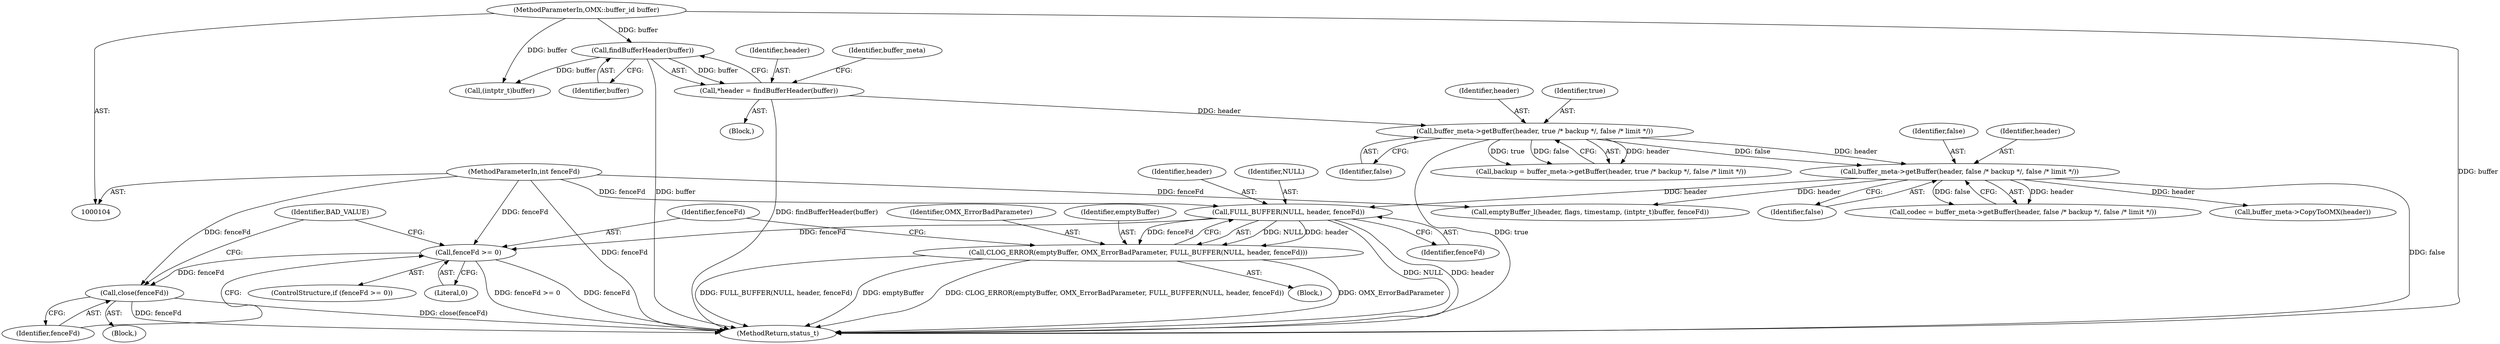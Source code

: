 digraph "0_Android_b351eabb428c7ca85a34513c64601f437923d576_4@pointer" {
"1000245" [label="(Call,FULL_BUFFER(NULL, header, fenceFd))"];
"1000136" [label="(Call,buffer_meta->getBuffer(header, false /* backup */, false /* limit */))"];
"1000129" [label="(Call,buffer_meta->getBuffer(header, true /* backup */, false /* limit */))"];
"1000114" [label="(Call,*header = findBufferHeader(buffer))"];
"1000116" [label="(Call,findBufferHeader(buffer))"];
"1000105" [label="(MethodParameterIn,OMX::buffer_id buffer)"];
"1000110" [label="(MethodParameterIn,int fenceFd)"];
"1000242" [label="(Call,CLOG_ERROR(emptyBuffer, OMX_ErrorBadParameter, FULL_BUFFER(NULL, header, fenceFd)))"];
"1000250" [label="(Call,fenceFd >= 0)"];
"1000254" [label="(Call,close(fenceFd))"];
"1000110" [label="(MethodParameterIn,int fenceFd)"];
"1000246" [label="(Identifier,NULL)"];
"1000137" [label="(Identifier,header)"];
"1000250" [label="(Call,fenceFd >= 0)"];
"1000251" [label="(Identifier,fenceFd)"];
"1000241" [label="(Block,)"];
"1000247" [label="(Identifier,header)"];
"1000116" [label="(Call,findBufferHeader(buffer))"];
"1000252" [label="(Literal,0)"];
"1000255" [label="(Identifier,fenceFd)"];
"1000130" [label="(Identifier,header)"];
"1000275" [label="(Call,(intptr_t)buffer)"];
"1000131" [label="(Identifier,true)"];
"1000271" [label="(Call,emptyBuffer_l(header, flags, timestamp, (intptr_t)buffer, fenceFd))"];
"1000257" [label="(Identifier,BAD_VALUE)"];
"1000132" [label="(Identifier,false)"];
"1000127" [label="(Call,backup = buffer_meta->getBuffer(header, true /* backup */, false /* limit */))"];
"1000254" [label="(Call,close(fenceFd))"];
"1000248" [label="(Identifier,fenceFd)"];
"1000279" [label="(MethodReturn,status_t)"];
"1000111" [label="(Block,)"];
"1000115" [label="(Identifier,header)"];
"1000120" [label="(Identifier,buffer_meta)"];
"1000139" [label="(Identifier,false)"];
"1000253" [label="(Block,)"];
"1000105" [label="(MethodParameterIn,OMX::buffer_id buffer)"];
"1000136" [label="(Call,buffer_meta->getBuffer(header, false /* backup */, false /* limit */))"];
"1000134" [label="(Call,codec = buffer_meta->getBuffer(header, false /* backup */, false /* limit */))"];
"1000244" [label="(Identifier,OMX_ErrorBadParameter)"];
"1000249" [label="(ControlStructure,if (fenceFd >= 0))"];
"1000117" [label="(Identifier,buffer)"];
"1000268" [label="(Call,buffer_meta->CopyToOMX(header))"];
"1000245" [label="(Call,FULL_BUFFER(NULL, header, fenceFd))"];
"1000129" [label="(Call,buffer_meta->getBuffer(header, true /* backup */, false /* limit */))"];
"1000114" [label="(Call,*header = findBufferHeader(buffer))"];
"1000242" [label="(Call,CLOG_ERROR(emptyBuffer, OMX_ErrorBadParameter, FULL_BUFFER(NULL, header, fenceFd)))"];
"1000243" [label="(Identifier,emptyBuffer)"];
"1000138" [label="(Identifier,false)"];
"1000245" -> "1000242"  [label="AST: "];
"1000245" -> "1000248"  [label="CFG: "];
"1000246" -> "1000245"  [label="AST: "];
"1000247" -> "1000245"  [label="AST: "];
"1000248" -> "1000245"  [label="AST: "];
"1000242" -> "1000245"  [label="CFG: "];
"1000245" -> "1000279"  [label="DDG: NULL"];
"1000245" -> "1000279"  [label="DDG: header"];
"1000245" -> "1000242"  [label="DDG: NULL"];
"1000245" -> "1000242"  [label="DDG: header"];
"1000245" -> "1000242"  [label="DDG: fenceFd"];
"1000136" -> "1000245"  [label="DDG: header"];
"1000110" -> "1000245"  [label="DDG: fenceFd"];
"1000245" -> "1000250"  [label="DDG: fenceFd"];
"1000136" -> "1000134"  [label="AST: "];
"1000136" -> "1000139"  [label="CFG: "];
"1000137" -> "1000136"  [label="AST: "];
"1000138" -> "1000136"  [label="AST: "];
"1000139" -> "1000136"  [label="AST: "];
"1000134" -> "1000136"  [label="CFG: "];
"1000136" -> "1000279"  [label="DDG: false"];
"1000136" -> "1000134"  [label="DDG: header"];
"1000136" -> "1000134"  [label="DDG: false"];
"1000129" -> "1000136"  [label="DDG: header"];
"1000129" -> "1000136"  [label="DDG: false"];
"1000136" -> "1000268"  [label="DDG: header"];
"1000136" -> "1000271"  [label="DDG: header"];
"1000129" -> "1000127"  [label="AST: "];
"1000129" -> "1000132"  [label="CFG: "];
"1000130" -> "1000129"  [label="AST: "];
"1000131" -> "1000129"  [label="AST: "];
"1000132" -> "1000129"  [label="AST: "];
"1000127" -> "1000129"  [label="CFG: "];
"1000129" -> "1000279"  [label="DDG: true"];
"1000129" -> "1000127"  [label="DDG: header"];
"1000129" -> "1000127"  [label="DDG: true"];
"1000129" -> "1000127"  [label="DDG: false"];
"1000114" -> "1000129"  [label="DDG: header"];
"1000114" -> "1000111"  [label="AST: "];
"1000114" -> "1000116"  [label="CFG: "];
"1000115" -> "1000114"  [label="AST: "];
"1000116" -> "1000114"  [label="AST: "];
"1000120" -> "1000114"  [label="CFG: "];
"1000114" -> "1000279"  [label="DDG: findBufferHeader(buffer)"];
"1000116" -> "1000114"  [label="DDG: buffer"];
"1000116" -> "1000117"  [label="CFG: "];
"1000117" -> "1000116"  [label="AST: "];
"1000116" -> "1000279"  [label="DDG: buffer"];
"1000105" -> "1000116"  [label="DDG: buffer"];
"1000116" -> "1000275"  [label="DDG: buffer"];
"1000105" -> "1000104"  [label="AST: "];
"1000105" -> "1000279"  [label="DDG: buffer"];
"1000105" -> "1000275"  [label="DDG: buffer"];
"1000110" -> "1000104"  [label="AST: "];
"1000110" -> "1000279"  [label="DDG: fenceFd"];
"1000110" -> "1000250"  [label="DDG: fenceFd"];
"1000110" -> "1000254"  [label="DDG: fenceFd"];
"1000110" -> "1000271"  [label="DDG: fenceFd"];
"1000242" -> "1000241"  [label="AST: "];
"1000243" -> "1000242"  [label="AST: "];
"1000244" -> "1000242"  [label="AST: "];
"1000251" -> "1000242"  [label="CFG: "];
"1000242" -> "1000279"  [label="DDG: CLOG_ERROR(emptyBuffer, OMX_ErrorBadParameter, FULL_BUFFER(NULL, header, fenceFd))"];
"1000242" -> "1000279"  [label="DDG: OMX_ErrorBadParameter"];
"1000242" -> "1000279"  [label="DDG: FULL_BUFFER(NULL, header, fenceFd)"];
"1000242" -> "1000279"  [label="DDG: emptyBuffer"];
"1000250" -> "1000249"  [label="AST: "];
"1000250" -> "1000252"  [label="CFG: "];
"1000251" -> "1000250"  [label="AST: "];
"1000252" -> "1000250"  [label="AST: "];
"1000255" -> "1000250"  [label="CFG: "];
"1000257" -> "1000250"  [label="CFG: "];
"1000250" -> "1000279"  [label="DDG: fenceFd"];
"1000250" -> "1000279"  [label="DDG: fenceFd >= 0"];
"1000250" -> "1000254"  [label="DDG: fenceFd"];
"1000254" -> "1000253"  [label="AST: "];
"1000254" -> "1000255"  [label="CFG: "];
"1000255" -> "1000254"  [label="AST: "];
"1000257" -> "1000254"  [label="CFG: "];
"1000254" -> "1000279"  [label="DDG: fenceFd"];
"1000254" -> "1000279"  [label="DDG: close(fenceFd)"];
}

